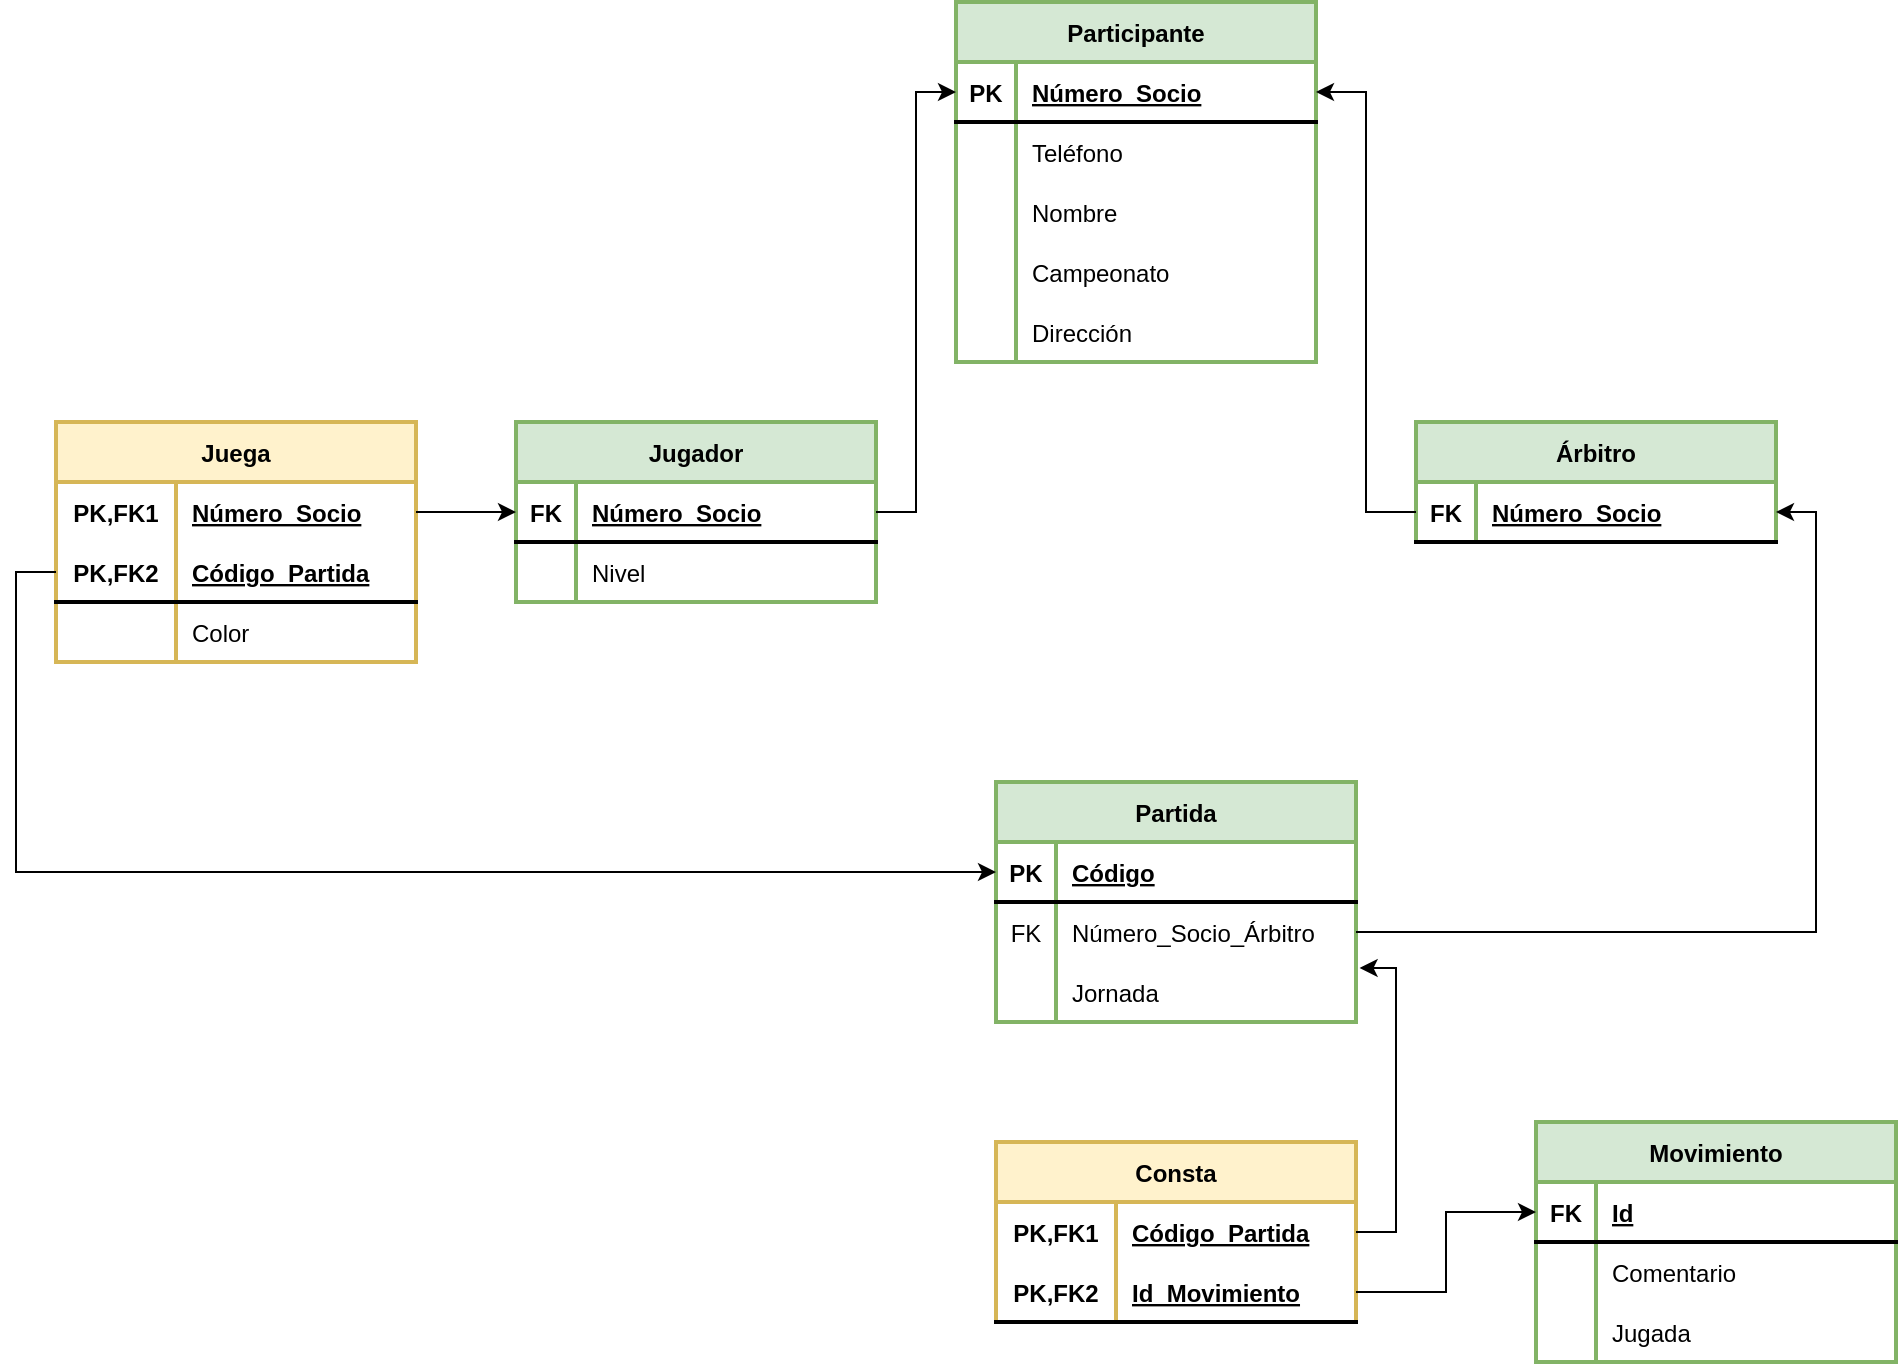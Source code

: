 <mxfile version="20.5.3" type="github">
  <diagram id="RauvckzTYlrECnU91Fid" name="Página-1">
    <mxGraphModel dx="3086" dy="1039" grid="1" gridSize="10" guides="1" tooltips="1" connect="1" arrows="1" fold="1" page="1" pageScale="1" pageWidth="827" pageHeight="1169" math="0" shadow="0">
      <root>
        <mxCell id="0" />
        <mxCell id="1" parent="0" />
        <mxCell id="7oe8YCzWzhTjzGkOMQb--1" value="Participante" style="shape=table;startSize=30;container=1;collapsible=1;childLayout=tableLayout;fixedRows=1;rowLines=0;fontStyle=1;align=center;resizeLast=1;strokeWidth=2;fillColor=#d5e8d4;strokeColor=#82b366;" vertex="1" parent="1">
          <mxGeometry x="160" y="120" width="180" height="180" as="geometry" />
        </mxCell>
        <mxCell id="7oe8YCzWzhTjzGkOMQb--2" value="" style="shape=tableRow;horizontal=0;startSize=0;swimlaneHead=0;swimlaneBody=0;fillColor=none;collapsible=0;dropTarget=0;points=[[0,0.5],[1,0.5]];portConstraint=eastwest;top=0;left=0;right=0;bottom=1;strokeWidth=2;" vertex="1" parent="7oe8YCzWzhTjzGkOMQb--1">
          <mxGeometry y="30" width="180" height="30" as="geometry" />
        </mxCell>
        <mxCell id="7oe8YCzWzhTjzGkOMQb--3" value="PK" style="shape=partialRectangle;connectable=0;fillColor=none;top=0;left=0;bottom=0;right=0;fontStyle=1;overflow=hidden;strokeWidth=2;" vertex="1" parent="7oe8YCzWzhTjzGkOMQb--2">
          <mxGeometry width="30" height="30" as="geometry">
            <mxRectangle width="30" height="30" as="alternateBounds" />
          </mxGeometry>
        </mxCell>
        <mxCell id="7oe8YCzWzhTjzGkOMQb--4" value="Número_Socio" style="shape=partialRectangle;connectable=0;fillColor=none;top=0;left=0;bottom=0;right=0;align=left;spacingLeft=6;fontStyle=5;overflow=hidden;strokeWidth=2;" vertex="1" parent="7oe8YCzWzhTjzGkOMQb--2">
          <mxGeometry x="30" width="150" height="30" as="geometry">
            <mxRectangle width="150" height="30" as="alternateBounds" />
          </mxGeometry>
        </mxCell>
        <mxCell id="7oe8YCzWzhTjzGkOMQb--5" value="" style="shape=tableRow;horizontal=0;startSize=0;swimlaneHead=0;swimlaneBody=0;fillColor=none;collapsible=0;dropTarget=0;points=[[0,0.5],[1,0.5]];portConstraint=eastwest;top=0;left=0;right=0;bottom=0;strokeWidth=2;" vertex="1" parent="7oe8YCzWzhTjzGkOMQb--1">
          <mxGeometry y="60" width="180" height="30" as="geometry" />
        </mxCell>
        <mxCell id="7oe8YCzWzhTjzGkOMQb--6" value="" style="shape=partialRectangle;connectable=0;fillColor=none;top=0;left=0;bottom=0;right=0;editable=1;overflow=hidden;strokeWidth=2;" vertex="1" parent="7oe8YCzWzhTjzGkOMQb--5">
          <mxGeometry width="30" height="30" as="geometry">
            <mxRectangle width="30" height="30" as="alternateBounds" />
          </mxGeometry>
        </mxCell>
        <mxCell id="7oe8YCzWzhTjzGkOMQb--7" value="Teléfono" style="shape=partialRectangle;connectable=0;fillColor=none;top=0;left=0;bottom=0;right=0;align=left;spacingLeft=6;overflow=hidden;strokeWidth=2;" vertex="1" parent="7oe8YCzWzhTjzGkOMQb--5">
          <mxGeometry x="30" width="150" height="30" as="geometry">
            <mxRectangle width="150" height="30" as="alternateBounds" />
          </mxGeometry>
        </mxCell>
        <mxCell id="7oe8YCzWzhTjzGkOMQb--8" value="" style="shape=tableRow;horizontal=0;startSize=0;swimlaneHead=0;swimlaneBody=0;fillColor=none;collapsible=0;dropTarget=0;points=[[0,0.5],[1,0.5]];portConstraint=eastwest;top=0;left=0;right=0;bottom=0;strokeWidth=2;" vertex="1" parent="7oe8YCzWzhTjzGkOMQb--1">
          <mxGeometry y="90" width="180" height="30" as="geometry" />
        </mxCell>
        <mxCell id="7oe8YCzWzhTjzGkOMQb--9" value="" style="shape=partialRectangle;connectable=0;fillColor=none;top=0;left=0;bottom=0;right=0;editable=1;overflow=hidden;strokeWidth=2;" vertex="1" parent="7oe8YCzWzhTjzGkOMQb--8">
          <mxGeometry width="30" height="30" as="geometry">
            <mxRectangle width="30" height="30" as="alternateBounds" />
          </mxGeometry>
        </mxCell>
        <mxCell id="7oe8YCzWzhTjzGkOMQb--10" value="Nombre" style="shape=partialRectangle;connectable=0;fillColor=none;top=0;left=0;bottom=0;right=0;align=left;spacingLeft=6;overflow=hidden;strokeWidth=2;" vertex="1" parent="7oe8YCzWzhTjzGkOMQb--8">
          <mxGeometry x="30" width="150" height="30" as="geometry">
            <mxRectangle width="150" height="30" as="alternateBounds" />
          </mxGeometry>
        </mxCell>
        <mxCell id="7oe8YCzWzhTjzGkOMQb--11" value="" style="shape=tableRow;horizontal=0;startSize=0;swimlaneHead=0;swimlaneBody=0;fillColor=none;collapsible=0;dropTarget=0;points=[[0,0.5],[1,0.5]];portConstraint=eastwest;top=0;left=0;right=0;bottom=0;strokeWidth=2;" vertex="1" parent="7oe8YCzWzhTjzGkOMQb--1">
          <mxGeometry y="120" width="180" height="30" as="geometry" />
        </mxCell>
        <mxCell id="7oe8YCzWzhTjzGkOMQb--12" value="" style="shape=partialRectangle;connectable=0;fillColor=none;top=0;left=0;bottom=0;right=0;editable=1;overflow=hidden;strokeWidth=2;" vertex="1" parent="7oe8YCzWzhTjzGkOMQb--11">
          <mxGeometry width="30" height="30" as="geometry">
            <mxRectangle width="30" height="30" as="alternateBounds" />
          </mxGeometry>
        </mxCell>
        <mxCell id="7oe8YCzWzhTjzGkOMQb--13" value="Campeonato" style="shape=partialRectangle;connectable=0;fillColor=none;top=0;left=0;bottom=0;right=0;align=left;spacingLeft=6;overflow=hidden;strokeWidth=2;" vertex="1" parent="7oe8YCzWzhTjzGkOMQb--11">
          <mxGeometry x="30" width="150" height="30" as="geometry">
            <mxRectangle width="150" height="30" as="alternateBounds" />
          </mxGeometry>
        </mxCell>
        <mxCell id="7oe8YCzWzhTjzGkOMQb--14" value="" style="shape=tableRow;horizontal=0;startSize=0;swimlaneHead=0;swimlaneBody=0;fillColor=none;collapsible=0;dropTarget=0;points=[[0,0.5],[1,0.5]];portConstraint=eastwest;top=0;left=0;right=0;bottom=0;strokeWidth=2;" vertex="1" parent="7oe8YCzWzhTjzGkOMQb--1">
          <mxGeometry y="150" width="180" height="30" as="geometry" />
        </mxCell>
        <mxCell id="7oe8YCzWzhTjzGkOMQb--15" value="" style="shape=partialRectangle;connectable=0;fillColor=none;top=0;left=0;bottom=0;right=0;editable=1;overflow=hidden;strokeWidth=2;" vertex="1" parent="7oe8YCzWzhTjzGkOMQb--14">
          <mxGeometry width="30" height="30" as="geometry">
            <mxRectangle width="30" height="30" as="alternateBounds" />
          </mxGeometry>
        </mxCell>
        <mxCell id="7oe8YCzWzhTjzGkOMQb--16" value="Dirección" style="shape=partialRectangle;connectable=0;fillColor=none;top=0;left=0;bottom=0;right=0;align=left;spacingLeft=6;overflow=hidden;strokeWidth=2;" vertex="1" parent="7oe8YCzWzhTjzGkOMQb--14">
          <mxGeometry x="30" width="150" height="30" as="geometry">
            <mxRectangle width="150" height="30" as="alternateBounds" />
          </mxGeometry>
        </mxCell>
        <mxCell id="7oe8YCzWzhTjzGkOMQb--17" value="Árbitro" style="shape=table;startSize=30;container=1;collapsible=1;childLayout=tableLayout;fixedRows=1;rowLines=0;fontStyle=1;align=center;resizeLast=1;strokeWidth=2;fillColor=#d5e8d4;strokeColor=#82b366;" vertex="1" parent="1">
          <mxGeometry x="390" y="330" width="180" height="60" as="geometry" />
        </mxCell>
        <mxCell id="7oe8YCzWzhTjzGkOMQb--18" value="" style="shape=tableRow;horizontal=0;startSize=0;swimlaneHead=0;swimlaneBody=0;fillColor=none;collapsible=0;dropTarget=0;points=[[0,0.5],[1,0.5]];portConstraint=eastwest;top=0;left=0;right=0;bottom=1;strokeWidth=2;" vertex="1" parent="7oe8YCzWzhTjzGkOMQb--17">
          <mxGeometry y="30" width="180" height="30" as="geometry" />
        </mxCell>
        <mxCell id="7oe8YCzWzhTjzGkOMQb--19" value="FK" style="shape=partialRectangle;connectable=0;fillColor=none;top=0;left=0;bottom=0;right=0;fontStyle=1;overflow=hidden;strokeWidth=2;" vertex="1" parent="7oe8YCzWzhTjzGkOMQb--18">
          <mxGeometry width="30" height="30" as="geometry">
            <mxRectangle width="30" height="30" as="alternateBounds" />
          </mxGeometry>
        </mxCell>
        <mxCell id="7oe8YCzWzhTjzGkOMQb--20" value="Número_Socio" style="shape=partialRectangle;connectable=0;fillColor=none;top=0;left=0;bottom=0;right=0;align=left;spacingLeft=6;fontStyle=5;overflow=hidden;strokeWidth=2;" vertex="1" parent="7oe8YCzWzhTjzGkOMQb--18">
          <mxGeometry x="30" width="150" height="30" as="geometry">
            <mxRectangle width="150" height="30" as="alternateBounds" />
          </mxGeometry>
        </mxCell>
        <mxCell id="7oe8YCzWzhTjzGkOMQb--30" value="Jugador" style="shape=table;startSize=30;container=1;collapsible=1;childLayout=tableLayout;fixedRows=1;rowLines=0;fontStyle=1;align=center;resizeLast=1;strokeWidth=2;fillColor=#d5e8d4;strokeColor=#82b366;" vertex="1" parent="1">
          <mxGeometry x="-60" y="330" width="180" height="90" as="geometry" />
        </mxCell>
        <mxCell id="7oe8YCzWzhTjzGkOMQb--31" value="" style="shape=tableRow;horizontal=0;startSize=0;swimlaneHead=0;swimlaneBody=0;fillColor=none;collapsible=0;dropTarget=0;points=[[0,0.5],[1,0.5]];portConstraint=eastwest;top=0;left=0;right=0;bottom=1;strokeWidth=2;" vertex="1" parent="7oe8YCzWzhTjzGkOMQb--30">
          <mxGeometry y="30" width="180" height="30" as="geometry" />
        </mxCell>
        <mxCell id="7oe8YCzWzhTjzGkOMQb--32" value="FK" style="shape=partialRectangle;connectable=0;fillColor=none;top=0;left=0;bottom=0;right=0;fontStyle=1;overflow=hidden;strokeWidth=2;" vertex="1" parent="7oe8YCzWzhTjzGkOMQb--31">
          <mxGeometry width="30" height="30" as="geometry">
            <mxRectangle width="30" height="30" as="alternateBounds" />
          </mxGeometry>
        </mxCell>
        <mxCell id="7oe8YCzWzhTjzGkOMQb--33" value="Número_Socio" style="shape=partialRectangle;connectable=0;fillColor=none;top=0;left=0;bottom=0;right=0;align=left;spacingLeft=6;fontStyle=5;overflow=hidden;strokeWidth=2;" vertex="1" parent="7oe8YCzWzhTjzGkOMQb--31">
          <mxGeometry x="30" width="150" height="30" as="geometry">
            <mxRectangle width="150" height="30" as="alternateBounds" />
          </mxGeometry>
        </mxCell>
        <mxCell id="7oe8YCzWzhTjzGkOMQb--34" value="" style="shape=tableRow;horizontal=0;startSize=0;swimlaneHead=0;swimlaneBody=0;fillColor=none;collapsible=0;dropTarget=0;points=[[0,0.5],[1,0.5]];portConstraint=eastwest;top=0;left=0;right=0;bottom=0;strokeWidth=2;" vertex="1" parent="7oe8YCzWzhTjzGkOMQb--30">
          <mxGeometry y="60" width="180" height="30" as="geometry" />
        </mxCell>
        <mxCell id="7oe8YCzWzhTjzGkOMQb--35" value="" style="shape=partialRectangle;connectable=0;fillColor=none;top=0;left=0;bottom=0;right=0;editable=1;overflow=hidden;strokeWidth=2;" vertex="1" parent="7oe8YCzWzhTjzGkOMQb--34">
          <mxGeometry width="30" height="30" as="geometry">
            <mxRectangle width="30" height="30" as="alternateBounds" />
          </mxGeometry>
        </mxCell>
        <mxCell id="7oe8YCzWzhTjzGkOMQb--36" value="Nivel" style="shape=partialRectangle;connectable=0;fillColor=none;top=0;left=0;bottom=0;right=0;align=left;spacingLeft=6;overflow=hidden;strokeWidth=2;" vertex="1" parent="7oe8YCzWzhTjzGkOMQb--34">
          <mxGeometry x="30" width="150" height="30" as="geometry">
            <mxRectangle width="150" height="30" as="alternateBounds" />
          </mxGeometry>
        </mxCell>
        <mxCell id="7oe8YCzWzhTjzGkOMQb--43" style="edgeStyle=orthogonalEdgeStyle;rounded=0;orthogonalLoop=1;jettySize=auto;html=1;exitX=1;exitY=0.5;exitDx=0;exitDy=0;entryX=0;entryY=0.25;entryDx=0;entryDy=0;strokeWidth=1;" edge="1" parent="1" source="7oe8YCzWzhTjzGkOMQb--31" target="7oe8YCzWzhTjzGkOMQb--1">
          <mxGeometry relative="1" as="geometry" />
        </mxCell>
        <mxCell id="7oe8YCzWzhTjzGkOMQb--44" style="edgeStyle=orthogonalEdgeStyle;rounded=0;orthogonalLoop=1;jettySize=auto;html=1;exitX=0;exitY=0.5;exitDx=0;exitDy=0;entryX=1;entryY=0.25;entryDx=0;entryDy=0;strokeWidth=1;" edge="1" parent="1" source="7oe8YCzWzhTjzGkOMQb--18" target="7oe8YCzWzhTjzGkOMQb--1">
          <mxGeometry relative="1" as="geometry" />
        </mxCell>
        <mxCell id="7oe8YCzWzhTjzGkOMQb--45" value="Juega" style="shape=table;startSize=30;container=1;collapsible=1;childLayout=tableLayout;fixedRows=1;rowLines=0;fontStyle=1;align=center;resizeLast=1;strokeWidth=2;fillColor=#fff2cc;strokeColor=#d6b656;" vertex="1" parent="1">
          <mxGeometry x="-290" y="330" width="180" height="120" as="geometry" />
        </mxCell>
        <mxCell id="7oe8YCzWzhTjzGkOMQb--46" value="" style="shape=tableRow;horizontal=0;startSize=0;swimlaneHead=0;swimlaneBody=0;fillColor=none;collapsible=0;dropTarget=0;points=[[0,0.5],[1,0.5]];portConstraint=eastwest;top=0;left=0;right=0;bottom=0;strokeWidth=2;" vertex="1" parent="7oe8YCzWzhTjzGkOMQb--45">
          <mxGeometry y="30" width="180" height="30" as="geometry" />
        </mxCell>
        <mxCell id="7oe8YCzWzhTjzGkOMQb--47" value="PK,FK1" style="shape=partialRectangle;connectable=0;fillColor=none;top=0;left=0;bottom=0;right=0;fontStyle=1;overflow=hidden;strokeWidth=2;" vertex="1" parent="7oe8YCzWzhTjzGkOMQb--46">
          <mxGeometry width="60" height="30" as="geometry">
            <mxRectangle width="60" height="30" as="alternateBounds" />
          </mxGeometry>
        </mxCell>
        <mxCell id="7oe8YCzWzhTjzGkOMQb--48" value="Número_Socio" style="shape=partialRectangle;connectable=0;fillColor=none;top=0;left=0;bottom=0;right=0;align=left;spacingLeft=6;fontStyle=5;overflow=hidden;strokeWidth=2;" vertex="1" parent="7oe8YCzWzhTjzGkOMQb--46">
          <mxGeometry x="60" width="120" height="30" as="geometry">
            <mxRectangle width="120" height="30" as="alternateBounds" />
          </mxGeometry>
        </mxCell>
        <mxCell id="7oe8YCzWzhTjzGkOMQb--49" value="" style="shape=tableRow;horizontal=0;startSize=0;swimlaneHead=0;swimlaneBody=0;fillColor=none;collapsible=0;dropTarget=0;points=[[0,0.5],[1,0.5]];portConstraint=eastwest;top=0;left=0;right=0;bottom=1;strokeWidth=2;" vertex="1" parent="7oe8YCzWzhTjzGkOMQb--45">
          <mxGeometry y="60" width="180" height="30" as="geometry" />
        </mxCell>
        <mxCell id="7oe8YCzWzhTjzGkOMQb--50" value="PK,FK2" style="shape=partialRectangle;connectable=0;fillColor=none;top=0;left=0;bottom=0;right=0;fontStyle=1;overflow=hidden;strokeWidth=2;" vertex="1" parent="7oe8YCzWzhTjzGkOMQb--49">
          <mxGeometry width="60" height="30" as="geometry">
            <mxRectangle width="60" height="30" as="alternateBounds" />
          </mxGeometry>
        </mxCell>
        <mxCell id="7oe8YCzWzhTjzGkOMQb--51" value="Código_Partida" style="shape=partialRectangle;connectable=0;fillColor=none;top=0;left=0;bottom=0;right=0;align=left;spacingLeft=6;fontStyle=5;overflow=hidden;strokeWidth=2;" vertex="1" parent="7oe8YCzWzhTjzGkOMQb--49">
          <mxGeometry x="60" width="120" height="30" as="geometry">
            <mxRectangle width="120" height="30" as="alternateBounds" />
          </mxGeometry>
        </mxCell>
        <mxCell id="7oe8YCzWzhTjzGkOMQb--52" value="" style="shape=tableRow;horizontal=0;startSize=0;swimlaneHead=0;swimlaneBody=0;fillColor=none;collapsible=0;dropTarget=0;points=[[0,0.5],[1,0.5]];portConstraint=eastwest;top=0;left=0;right=0;bottom=0;strokeWidth=2;" vertex="1" parent="7oe8YCzWzhTjzGkOMQb--45">
          <mxGeometry y="90" width="180" height="30" as="geometry" />
        </mxCell>
        <mxCell id="7oe8YCzWzhTjzGkOMQb--53" value="" style="shape=partialRectangle;connectable=0;fillColor=none;top=0;left=0;bottom=0;right=0;editable=1;overflow=hidden;strokeWidth=2;" vertex="1" parent="7oe8YCzWzhTjzGkOMQb--52">
          <mxGeometry width="60" height="30" as="geometry">
            <mxRectangle width="60" height="30" as="alternateBounds" />
          </mxGeometry>
        </mxCell>
        <mxCell id="7oe8YCzWzhTjzGkOMQb--54" value="Color" style="shape=partialRectangle;connectable=0;fillColor=none;top=0;left=0;bottom=0;right=0;align=left;spacingLeft=6;overflow=hidden;strokeWidth=2;" vertex="1" parent="7oe8YCzWzhTjzGkOMQb--52">
          <mxGeometry x="60" width="120" height="30" as="geometry">
            <mxRectangle width="120" height="30" as="alternateBounds" />
          </mxGeometry>
        </mxCell>
        <mxCell id="7oe8YCzWzhTjzGkOMQb--58" style="edgeStyle=orthogonalEdgeStyle;rounded=0;orthogonalLoop=1;jettySize=auto;html=1;exitX=1;exitY=0.5;exitDx=0;exitDy=0;entryX=0;entryY=0.5;entryDx=0;entryDy=0;strokeWidth=1;" edge="1" parent="1" source="7oe8YCzWzhTjzGkOMQb--46" target="7oe8YCzWzhTjzGkOMQb--31">
          <mxGeometry relative="1" as="geometry" />
        </mxCell>
        <mxCell id="7oe8YCzWzhTjzGkOMQb--60" value="Partida" style="shape=table;startSize=30;container=1;collapsible=1;childLayout=tableLayout;fixedRows=1;rowLines=0;fontStyle=1;align=center;resizeLast=1;strokeWidth=2;fillColor=#d5e8d4;strokeColor=#82b366;" vertex="1" parent="1">
          <mxGeometry x="180" y="510" width="180" height="120" as="geometry" />
        </mxCell>
        <mxCell id="7oe8YCzWzhTjzGkOMQb--61" value="" style="shape=tableRow;horizontal=0;startSize=0;swimlaneHead=0;swimlaneBody=0;fillColor=none;collapsible=0;dropTarget=0;points=[[0,0.5],[1,0.5]];portConstraint=eastwest;top=0;left=0;right=0;bottom=1;strokeWidth=2;" vertex="1" parent="7oe8YCzWzhTjzGkOMQb--60">
          <mxGeometry y="30" width="180" height="30" as="geometry" />
        </mxCell>
        <mxCell id="7oe8YCzWzhTjzGkOMQb--62" value="PK" style="shape=partialRectangle;connectable=0;fillColor=none;top=0;left=0;bottom=0;right=0;fontStyle=1;overflow=hidden;strokeWidth=2;" vertex="1" parent="7oe8YCzWzhTjzGkOMQb--61">
          <mxGeometry width="30" height="30" as="geometry">
            <mxRectangle width="30" height="30" as="alternateBounds" />
          </mxGeometry>
        </mxCell>
        <mxCell id="7oe8YCzWzhTjzGkOMQb--63" value="Código" style="shape=partialRectangle;connectable=0;fillColor=none;top=0;left=0;bottom=0;right=0;align=left;spacingLeft=6;fontStyle=5;overflow=hidden;strokeWidth=2;" vertex="1" parent="7oe8YCzWzhTjzGkOMQb--61">
          <mxGeometry x="30" width="150" height="30" as="geometry">
            <mxRectangle width="150" height="30" as="alternateBounds" />
          </mxGeometry>
        </mxCell>
        <mxCell id="7oe8YCzWzhTjzGkOMQb--77" value="" style="shape=tableRow;horizontal=0;startSize=0;swimlaneHead=0;swimlaneBody=0;fillColor=none;collapsible=0;dropTarget=0;points=[[0,0.5],[1,0.5]];portConstraint=eastwest;top=0;left=0;right=0;bottom=0;strokeWidth=2;" vertex="1" parent="7oe8YCzWzhTjzGkOMQb--60">
          <mxGeometry y="60" width="180" height="30" as="geometry" />
        </mxCell>
        <mxCell id="7oe8YCzWzhTjzGkOMQb--78" value="FK" style="shape=partialRectangle;connectable=0;fillColor=none;top=0;left=0;bottom=0;right=0;fontStyle=0;overflow=hidden;strokeWidth=2;" vertex="1" parent="7oe8YCzWzhTjzGkOMQb--77">
          <mxGeometry width="30" height="30" as="geometry">
            <mxRectangle width="30" height="30" as="alternateBounds" />
          </mxGeometry>
        </mxCell>
        <mxCell id="7oe8YCzWzhTjzGkOMQb--79" value="Número_Socio_Árbitro" style="shape=partialRectangle;connectable=0;fillColor=none;top=0;left=0;bottom=0;right=0;align=left;spacingLeft=6;fontStyle=0;overflow=hidden;strokeWidth=2;" vertex="1" parent="7oe8YCzWzhTjzGkOMQb--77">
          <mxGeometry x="30" width="150" height="30" as="geometry">
            <mxRectangle width="150" height="30" as="alternateBounds" />
          </mxGeometry>
        </mxCell>
        <mxCell id="7oe8YCzWzhTjzGkOMQb--64" value="" style="shape=tableRow;horizontal=0;startSize=0;swimlaneHead=0;swimlaneBody=0;fillColor=none;collapsible=0;dropTarget=0;points=[[0,0.5],[1,0.5]];portConstraint=eastwest;top=0;left=0;right=0;bottom=0;strokeWidth=2;" vertex="1" parent="7oe8YCzWzhTjzGkOMQb--60">
          <mxGeometry y="90" width="180" height="30" as="geometry" />
        </mxCell>
        <mxCell id="7oe8YCzWzhTjzGkOMQb--65" value="" style="shape=partialRectangle;connectable=0;fillColor=none;top=0;left=0;bottom=0;right=0;editable=1;overflow=hidden;strokeWidth=2;" vertex="1" parent="7oe8YCzWzhTjzGkOMQb--64">
          <mxGeometry width="30" height="30" as="geometry">
            <mxRectangle width="30" height="30" as="alternateBounds" />
          </mxGeometry>
        </mxCell>
        <mxCell id="7oe8YCzWzhTjzGkOMQb--66" value="Jornada" style="shape=partialRectangle;connectable=0;fillColor=none;top=0;left=0;bottom=0;right=0;align=left;spacingLeft=6;overflow=hidden;strokeWidth=2;" vertex="1" parent="7oe8YCzWzhTjzGkOMQb--64">
          <mxGeometry x="30" width="150" height="30" as="geometry">
            <mxRectangle width="150" height="30" as="alternateBounds" />
          </mxGeometry>
        </mxCell>
        <mxCell id="7oe8YCzWzhTjzGkOMQb--80" style="edgeStyle=orthogonalEdgeStyle;rounded=0;orthogonalLoop=1;jettySize=auto;html=1;exitX=1;exitY=0.5;exitDx=0;exitDy=0;entryX=1;entryY=0.5;entryDx=0;entryDy=0;strokeWidth=1;" edge="1" parent="1" source="7oe8YCzWzhTjzGkOMQb--77" target="7oe8YCzWzhTjzGkOMQb--18">
          <mxGeometry relative="1" as="geometry" />
        </mxCell>
        <mxCell id="7oe8YCzWzhTjzGkOMQb--81" style="edgeStyle=orthogonalEdgeStyle;rounded=0;orthogonalLoop=1;jettySize=auto;html=1;exitX=0;exitY=0.5;exitDx=0;exitDy=0;entryX=0;entryY=0.5;entryDx=0;entryDy=0;strokeWidth=1;" edge="1" parent="1" source="7oe8YCzWzhTjzGkOMQb--49" target="7oe8YCzWzhTjzGkOMQb--61">
          <mxGeometry relative="1" as="geometry" />
        </mxCell>
        <mxCell id="7oe8YCzWzhTjzGkOMQb--82" value="Consta" style="shape=table;startSize=30;container=1;collapsible=1;childLayout=tableLayout;fixedRows=1;rowLines=0;fontStyle=1;align=center;resizeLast=1;strokeWidth=2;fillColor=#fff2cc;strokeColor=#d6b656;" vertex="1" parent="1">
          <mxGeometry x="180" y="690" width="180" height="90" as="geometry" />
        </mxCell>
        <mxCell id="7oe8YCzWzhTjzGkOMQb--83" value="" style="shape=tableRow;horizontal=0;startSize=0;swimlaneHead=0;swimlaneBody=0;fillColor=none;collapsible=0;dropTarget=0;points=[[0,0.5],[1,0.5]];portConstraint=eastwest;top=0;left=0;right=0;bottom=0;strokeWidth=2;" vertex="1" parent="7oe8YCzWzhTjzGkOMQb--82">
          <mxGeometry y="30" width="180" height="30" as="geometry" />
        </mxCell>
        <mxCell id="7oe8YCzWzhTjzGkOMQb--84" value="PK,FK1" style="shape=partialRectangle;connectable=0;fillColor=none;top=0;left=0;bottom=0;right=0;fontStyle=1;overflow=hidden;strokeWidth=2;" vertex="1" parent="7oe8YCzWzhTjzGkOMQb--83">
          <mxGeometry width="60" height="30" as="geometry">
            <mxRectangle width="60" height="30" as="alternateBounds" />
          </mxGeometry>
        </mxCell>
        <mxCell id="7oe8YCzWzhTjzGkOMQb--85" value="Código_Partida" style="shape=partialRectangle;connectable=0;fillColor=none;top=0;left=0;bottom=0;right=0;align=left;spacingLeft=6;fontStyle=5;overflow=hidden;strokeWidth=2;" vertex="1" parent="7oe8YCzWzhTjzGkOMQb--83">
          <mxGeometry x="60" width="120" height="30" as="geometry">
            <mxRectangle width="120" height="30" as="alternateBounds" />
          </mxGeometry>
        </mxCell>
        <mxCell id="7oe8YCzWzhTjzGkOMQb--86" value="" style="shape=tableRow;horizontal=0;startSize=0;swimlaneHead=0;swimlaneBody=0;fillColor=none;collapsible=0;dropTarget=0;points=[[0,0.5],[1,0.5]];portConstraint=eastwest;top=0;left=0;right=0;bottom=1;strokeWidth=2;" vertex="1" parent="7oe8YCzWzhTjzGkOMQb--82">
          <mxGeometry y="60" width="180" height="30" as="geometry" />
        </mxCell>
        <mxCell id="7oe8YCzWzhTjzGkOMQb--87" value="PK,FK2" style="shape=partialRectangle;connectable=0;fillColor=none;top=0;left=0;bottom=0;right=0;fontStyle=1;overflow=hidden;strokeWidth=2;" vertex="1" parent="7oe8YCzWzhTjzGkOMQb--86">
          <mxGeometry width="60" height="30" as="geometry">
            <mxRectangle width="60" height="30" as="alternateBounds" />
          </mxGeometry>
        </mxCell>
        <mxCell id="7oe8YCzWzhTjzGkOMQb--88" value="Id_Movimiento" style="shape=partialRectangle;connectable=0;fillColor=none;top=0;left=0;bottom=0;right=0;align=left;spacingLeft=6;fontStyle=5;overflow=hidden;strokeWidth=2;" vertex="1" parent="7oe8YCzWzhTjzGkOMQb--86">
          <mxGeometry x="60" width="120" height="30" as="geometry">
            <mxRectangle width="120" height="30" as="alternateBounds" />
          </mxGeometry>
        </mxCell>
        <mxCell id="7oe8YCzWzhTjzGkOMQb--92" value="Movimiento" style="shape=table;startSize=30;container=1;collapsible=1;childLayout=tableLayout;fixedRows=1;rowLines=0;fontStyle=1;align=center;resizeLast=1;strokeWidth=2;fillColor=#d5e8d4;strokeColor=#82b366;" vertex="1" parent="1">
          <mxGeometry x="450" y="680" width="180" height="120" as="geometry" />
        </mxCell>
        <mxCell id="7oe8YCzWzhTjzGkOMQb--93" value="" style="shape=tableRow;horizontal=0;startSize=0;swimlaneHead=0;swimlaneBody=0;fillColor=none;collapsible=0;dropTarget=0;points=[[0,0.5],[1,0.5]];portConstraint=eastwest;top=0;left=0;right=0;bottom=1;strokeWidth=2;" vertex="1" parent="7oe8YCzWzhTjzGkOMQb--92">
          <mxGeometry y="30" width="180" height="30" as="geometry" />
        </mxCell>
        <mxCell id="7oe8YCzWzhTjzGkOMQb--94" value="FK" style="shape=partialRectangle;connectable=0;fillColor=none;top=0;left=0;bottom=0;right=0;fontStyle=1;overflow=hidden;strokeWidth=2;" vertex="1" parent="7oe8YCzWzhTjzGkOMQb--93">
          <mxGeometry width="30" height="30" as="geometry">
            <mxRectangle width="30" height="30" as="alternateBounds" />
          </mxGeometry>
        </mxCell>
        <mxCell id="7oe8YCzWzhTjzGkOMQb--95" value="Id" style="shape=partialRectangle;connectable=0;fillColor=none;top=0;left=0;bottom=0;right=0;align=left;spacingLeft=6;fontStyle=5;overflow=hidden;strokeWidth=2;" vertex="1" parent="7oe8YCzWzhTjzGkOMQb--93">
          <mxGeometry x="30" width="150" height="30" as="geometry">
            <mxRectangle width="150" height="30" as="alternateBounds" />
          </mxGeometry>
        </mxCell>
        <mxCell id="7oe8YCzWzhTjzGkOMQb--96" value="" style="shape=tableRow;horizontal=0;startSize=0;swimlaneHead=0;swimlaneBody=0;fillColor=none;collapsible=0;dropTarget=0;points=[[0,0.5],[1,0.5]];portConstraint=eastwest;top=0;left=0;right=0;bottom=0;strokeWidth=2;" vertex="1" parent="7oe8YCzWzhTjzGkOMQb--92">
          <mxGeometry y="60" width="180" height="30" as="geometry" />
        </mxCell>
        <mxCell id="7oe8YCzWzhTjzGkOMQb--97" value="" style="shape=partialRectangle;connectable=0;fillColor=none;top=0;left=0;bottom=0;right=0;fontStyle=0;overflow=hidden;strokeWidth=2;" vertex="1" parent="7oe8YCzWzhTjzGkOMQb--96">
          <mxGeometry width="30" height="30" as="geometry">
            <mxRectangle width="30" height="30" as="alternateBounds" />
          </mxGeometry>
        </mxCell>
        <mxCell id="7oe8YCzWzhTjzGkOMQb--98" value="Comentario" style="shape=partialRectangle;connectable=0;fillColor=none;top=0;left=0;bottom=0;right=0;align=left;spacingLeft=6;fontStyle=0;overflow=hidden;strokeWidth=2;" vertex="1" parent="7oe8YCzWzhTjzGkOMQb--96">
          <mxGeometry x="30" width="150" height="30" as="geometry">
            <mxRectangle width="150" height="30" as="alternateBounds" />
          </mxGeometry>
        </mxCell>
        <mxCell id="7oe8YCzWzhTjzGkOMQb--99" value="" style="shape=tableRow;horizontal=0;startSize=0;swimlaneHead=0;swimlaneBody=0;fillColor=none;collapsible=0;dropTarget=0;points=[[0,0.5],[1,0.5]];portConstraint=eastwest;top=0;left=0;right=0;bottom=0;strokeWidth=2;" vertex="1" parent="7oe8YCzWzhTjzGkOMQb--92">
          <mxGeometry y="90" width="180" height="30" as="geometry" />
        </mxCell>
        <mxCell id="7oe8YCzWzhTjzGkOMQb--100" value="" style="shape=partialRectangle;connectable=0;fillColor=none;top=0;left=0;bottom=0;right=0;editable=1;overflow=hidden;strokeWidth=2;" vertex="1" parent="7oe8YCzWzhTjzGkOMQb--99">
          <mxGeometry width="30" height="30" as="geometry">
            <mxRectangle width="30" height="30" as="alternateBounds" />
          </mxGeometry>
        </mxCell>
        <mxCell id="7oe8YCzWzhTjzGkOMQb--101" value="Jugada" style="shape=partialRectangle;connectable=0;fillColor=none;top=0;left=0;bottom=0;right=0;align=left;spacingLeft=6;overflow=hidden;strokeWidth=2;" vertex="1" parent="7oe8YCzWzhTjzGkOMQb--99">
          <mxGeometry x="30" width="150" height="30" as="geometry">
            <mxRectangle width="150" height="30" as="alternateBounds" />
          </mxGeometry>
        </mxCell>
        <mxCell id="7oe8YCzWzhTjzGkOMQb--102" style="edgeStyle=orthogonalEdgeStyle;rounded=0;orthogonalLoop=1;jettySize=auto;html=1;exitX=1;exitY=0.5;exitDx=0;exitDy=0;entryX=0;entryY=0.5;entryDx=0;entryDy=0;strokeWidth=1;" edge="1" parent="1" source="7oe8YCzWzhTjzGkOMQb--86" target="7oe8YCzWzhTjzGkOMQb--93">
          <mxGeometry relative="1" as="geometry" />
        </mxCell>
        <mxCell id="7oe8YCzWzhTjzGkOMQb--107" style="edgeStyle=orthogonalEdgeStyle;rounded=0;orthogonalLoop=1;jettySize=auto;html=1;exitX=1;exitY=0.5;exitDx=0;exitDy=0;entryX=1.01;entryY=1.1;entryDx=0;entryDy=0;entryPerimeter=0;strokeWidth=1;" edge="1" parent="1" source="7oe8YCzWzhTjzGkOMQb--83" target="7oe8YCzWzhTjzGkOMQb--77">
          <mxGeometry relative="1" as="geometry" />
        </mxCell>
      </root>
    </mxGraphModel>
  </diagram>
</mxfile>
